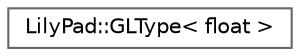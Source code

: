 digraph "Graphical Class Hierarchy"
{
 // LATEX_PDF_SIZE
  bgcolor="transparent";
  edge [fontname=Helvetica,fontsize=10,labelfontname=Helvetica,labelfontsize=10];
  node [fontname=Helvetica,fontsize=10,shape=box,height=0.2,width=0.4];
  rankdir="LR";
  Node0 [id="Node000000",label="LilyPad::GLType\< float \>",height=0.2,width=0.4,color="grey40", fillcolor="white", style="filled",URL="$structLilyPad_1_1GLType_3_01float_01_4.html",tooltip=" "];
}
